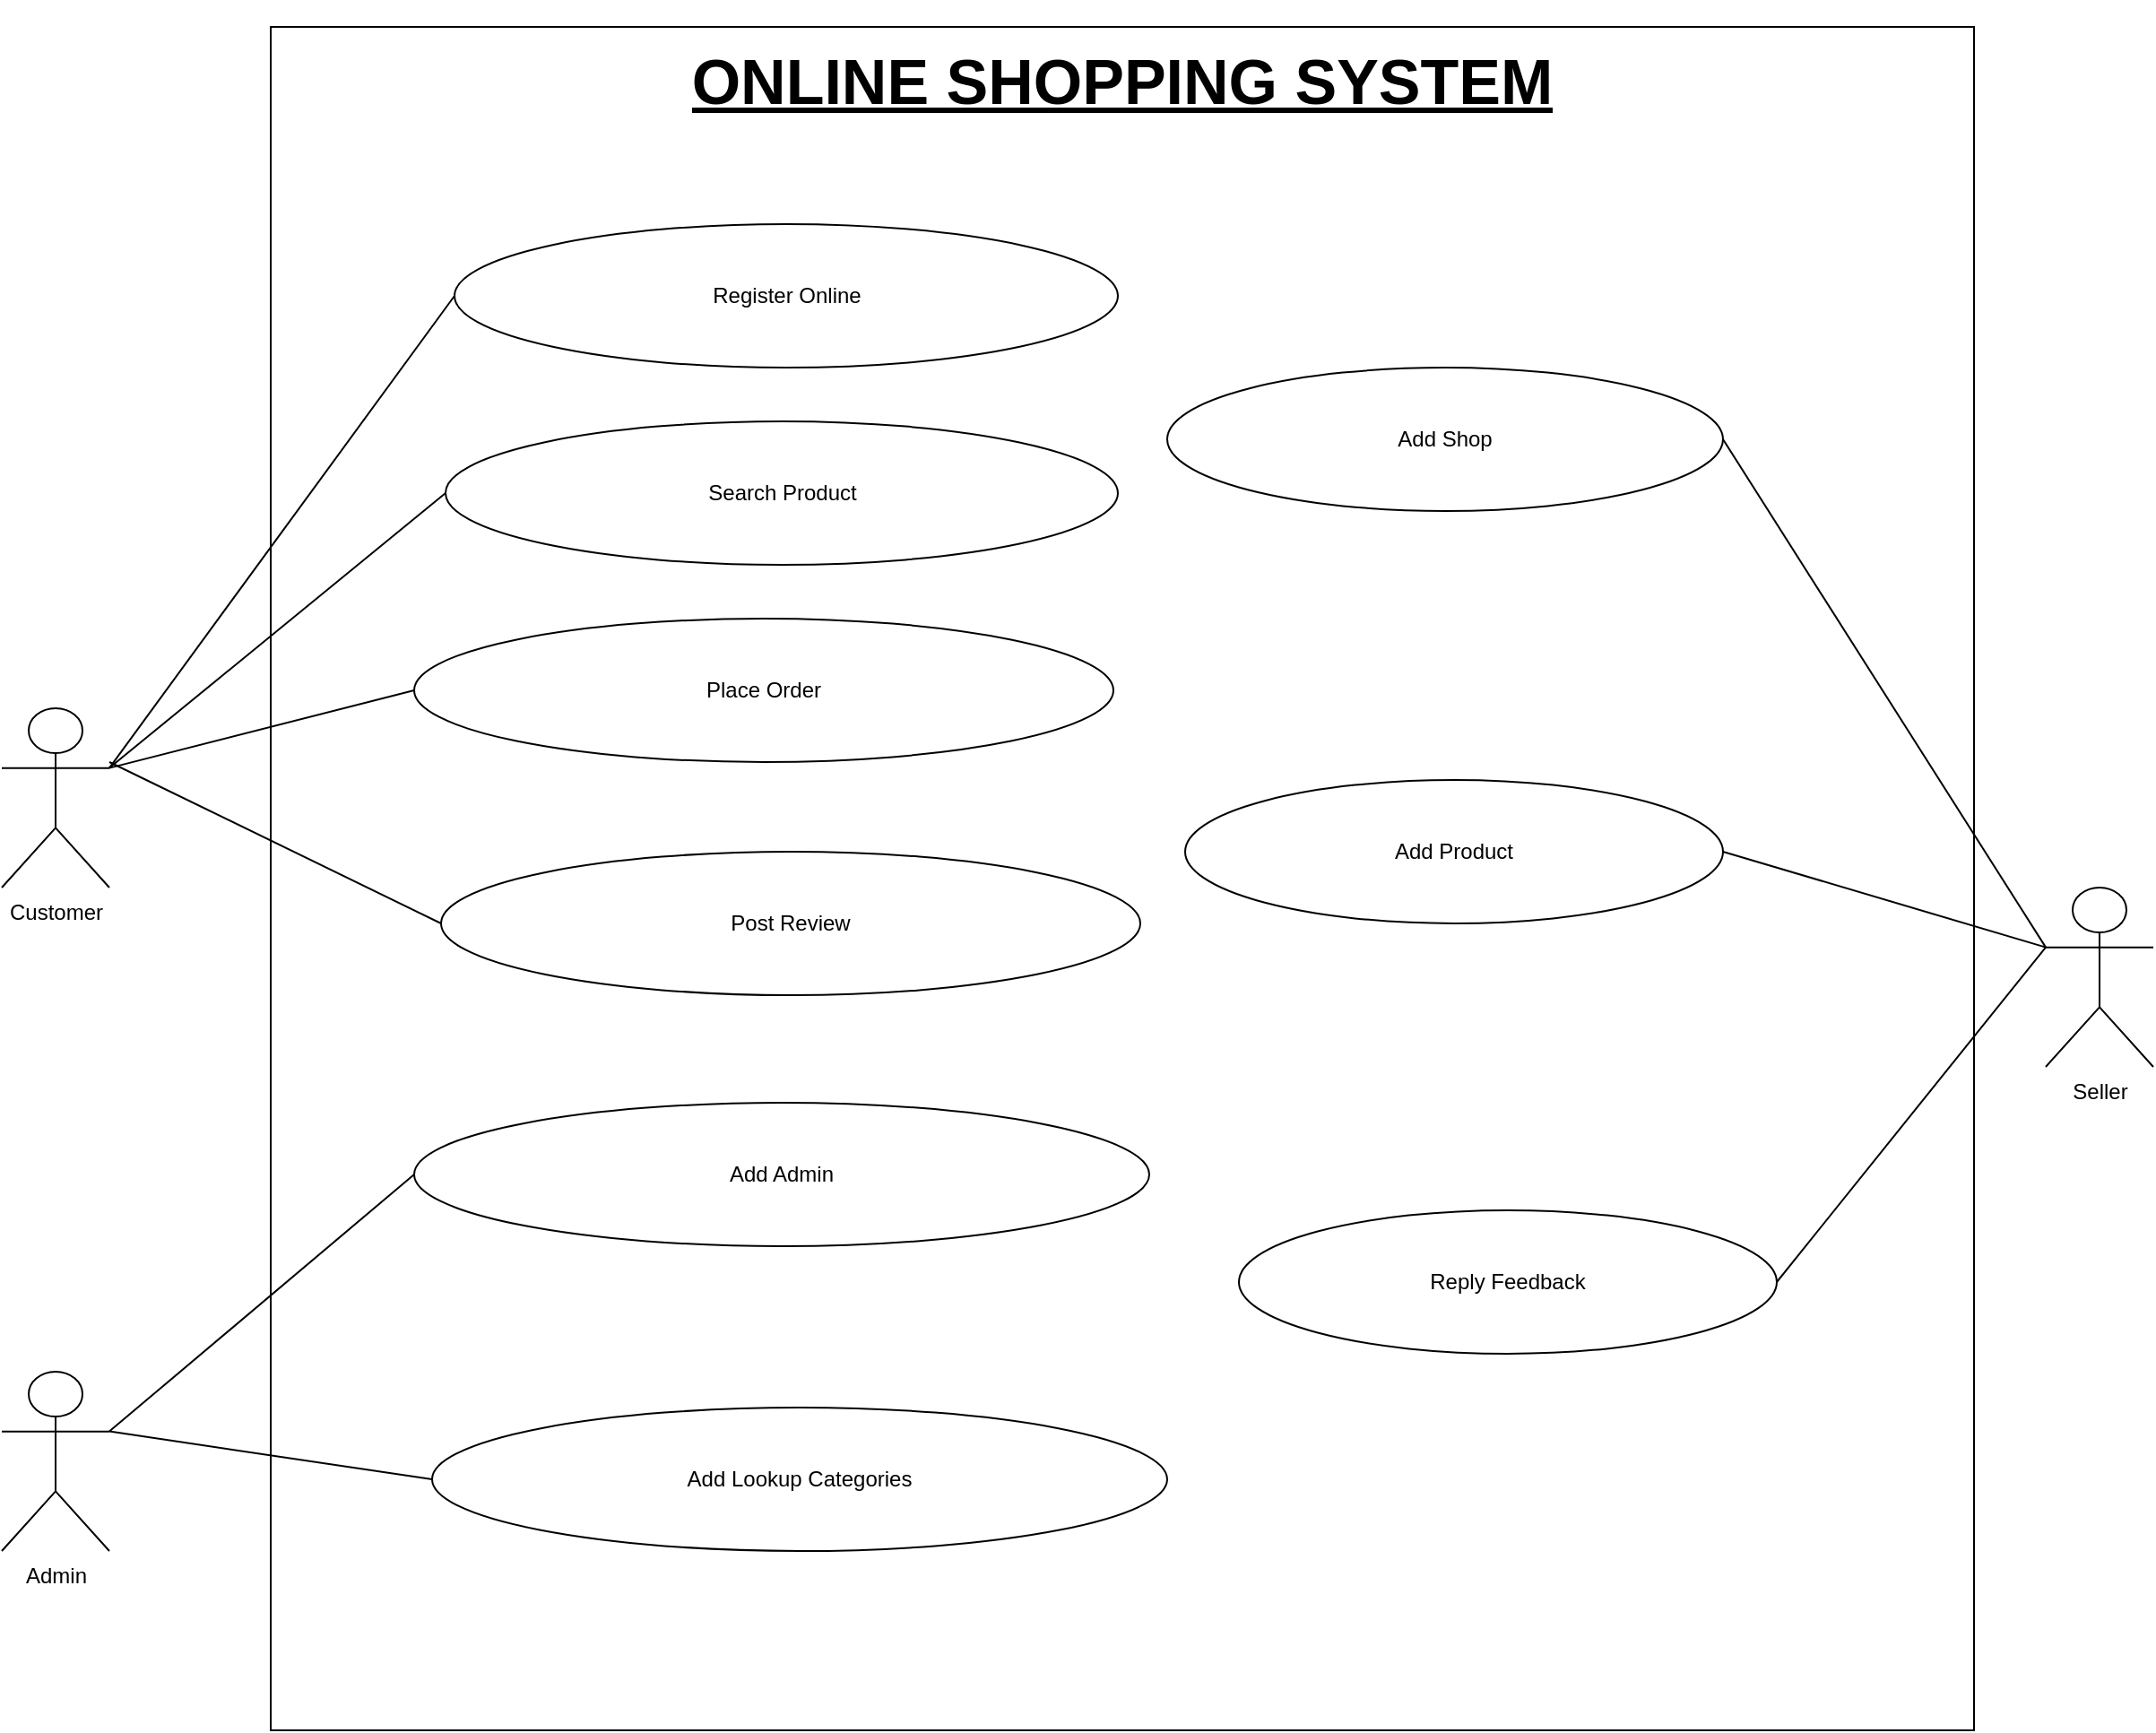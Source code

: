 <mxfile version="20.8.15" type="device"><diagram id="G6QnMUUt4XmfxBZcOG8-" name="Page-1"><mxGraphModel dx="1867" dy="768" grid="1" gridSize="10" guides="1" tooltips="1" connect="1" arrows="1" fold="1" page="1" pageScale="1" pageWidth="1100" pageHeight="850" math="0" shadow="0"><root><mxCell id="0"/><mxCell id="1" parent="0"/><mxCell id="fWtYeqt3amqh9H3ykO3M-1" value="Customer" style="shape=umlActor;verticalLabelPosition=bottom;verticalAlign=top;html=1;outlineConnect=0;" parent="1" vertex="1"><mxGeometry x="60" y="460" width="60" height="100" as="geometry"/></mxCell><mxCell id="fWtYeqt3amqh9H3ykO3M-2" value="Admin" style="shape=umlActor;verticalLabelPosition=bottom;verticalAlign=top;html=1;outlineConnect=0;" parent="1" vertex="1"><mxGeometry x="60" y="830" width="60" height="100" as="geometry"/></mxCell><mxCell id="fWtYeqt3amqh9H3ykO3M-7" value="" style="whiteSpace=wrap;html=1;aspect=fixed;" parent="1" vertex="1"><mxGeometry x="210" y="80" width="950" height="950" as="geometry"/></mxCell><mxCell id="fWtYeqt3amqh9H3ykO3M-9" value="Search Product" style="ellipse;whiteSpace=wrap;html=1;" parent="1" vertex="1"><mxGeometry x="307.5" y="300" width="375" height="80" as="geometry"/></mxCell><mxCell id="fWtYeqt3amqh9H3ykO3M-10" value="Place Order" style="ellipse;whiteSpace=wrap;html=1;" parent="1" vertex="1"><mxGeometry x="290" y="410" width="390" height="80" as="geometry"/></mxCell><mxCell id="fWtYeqt3amqh9H3ykO3M-12" value="Add Shop" style="ellipse;whiteSpace=wrap;html=1;" parent="1" vertex="1"><mxGeometry x="710" y="270" width="310" height="80" as="geometry"/></mxCell><mxCell id="fWtYeqt3amqh9H3ykO3M-13" value="Add Product" style="ellipse;whiteSpace=wrap;html=1;" parent="1" vertex="1"><mxGeometry x="720" y="500" width="300" height="80" as="geometry"/></mxCell><mxCell id="fWtYeqt3amqh9H3ykO3M-17" value="Add Admin" style="ellipse;whiteSpace=wrap;html=1;" parent="1" vertex="1"><mxGeometry x="290" y="680" width="410" height="80" as="geometry"/></mxCell><mxCell id="fWtYeqt3amqh9H3ykO3M-18" value="Add Lookup Categories" style="ellipse;whiteSpace=wrap;html=1;" parent="1" vertex="1"><mxGeometry x="300" y="850" width="410" height="80" as="geometry"/></mxCell><mxCell id="fWtYeqt3amqh9H3ykO3M-26" value="" style="endArrow=none;html=1;rounded=0;entryX=1;entryY=0.5;entryDx=0;entryDy=0;exitX=0;exitY=0.333;exitDx=0;exitDy=0;exitPerimeter=0;" parent="1" source="fWtYeqt3amqh9H3ykO3M-11" target="fWtYeqt3amqh9H3ykO3M-12" edge="1"><mxGeometry width="50" height="50" relative="1" as="geometry"><mxPoint x="980" y="560" as="sourcePoint"/><mxPoint x="630" y="530" as="targetPoint"/></mxGeometry></mxCell><mxCell id="fWtYeqt3amqh9H3ykO3M-27" value="" style="endArrow=none;html=1;rounded=0;exitX=0;exitY=0.333;exitDx=0;exitDy=0;exitPerimeter=0;entryX=1;entryY=0.5;entryDx=0;entryDy=0;" parent="1" source="fWtYeqt3amqh9H3ykO3M-11" target="fWtYeqt3amqh9H3ykO3M-13" edge="1"><mxGeometry width="50" height="50" relative="1" as="geometry"><mxPoint x="990" y="562.609" as="sourcePoint"/><mxPoint x="790" y="380" as="targetPoint"/></mxGeometry></mxCell><mxCell id="fWtYeqt3amqh9H3ykO3M-49" value="Reply Feedback" style="ellipse;whiteSpace=wrap;html=1;" parent="1" vertex="1"><mxGeometry x="750" y="740" width="300" height="80" as="geometry"/></mxCell><mxCell id="fWtYeqt3amqh9H3ykO3M-57" value="ONLINE SHOPPING SYSTEM" style="text;html=1;strokeColor=none;fillColor=none;spacing=5;spacingTop=-20;whiteSpace=wrap;overflow=hidden;rounded=0;align=center;verticalAlign=middle;fontSize=35;fontStyle=5" parent="1" vertex="1"><mxGeometry x="210" y="80" width="950" height="80" as="geometry"/></mxCell><mxCell id="fWtYeqt3amqh9H3ykO3M-58" value="Register Online" style="ellipse;whiteSpace=wrap;html=1;" parent="1" vertex="1"><mxGeometry x="312.5" y="190" width="370" height="80" as="geometry"/></mxCell><mxCell id="pUY_gRcS1f-Rp9HivVJX-1" value="Post Review" style="ellipse;whiteSpace=wrap;html=1;" vertex="1" parent="1"><mxGeometry x="305" y="540" width="390" height="80" as="geometry"/></mxCell><mxCell id="pUY_gRcS1f-Rp9HivVJX-5" value="" style="endArrow=none;html=1;rounded=0;entryX=1;entryY=0.5;entryDx=0;entryDy=0;exitX=0;exitY=0.333;exitDx=0;exitDy=0;exitPerimeter=0;" edge="1" parent="1" source="fWtYeqt3amqh9H3ykO3M-11" target="fWtYeqt3amqh9H3ykO3M-49"><mxGeometry width="50" height="50" relative="1" as="geometry"><mxPoint x="1270" y="553" as="sourcePoint"/><mxPoint x="1050" y="800" as="targetPoint"/></mxGeometry></mxCell><mxCell id="fWtYeqt3amqh9H3ykO3M-11" value="Seller" style="shape=umlActor;verticalLabelPosition=bottom;verticalAlign=top;html=1;outlineConnect=0;" parent="1" vertex="1"><mxGeometry x="1200" y="560" width="60" height="100" as="geometry"/></mxCell><mxCell id="pUY_gRcS1f-Rp9HivVJX-11" value="" style="endArrow=none;html=1;rounded=0;entryX=1;entryY=0.333;entryDx=0;entryDy=0;exitX=0;exitY=0.5;exitDx=0;exitDy=0;entryPerimeter=0;" edge="1" parent="1" source="fWtYeqt3amqh9H3ykO3M-58" target="fWtYeqt3amqh9H3ykO3M-1"><mxGeometry width="50" height="50" relative="1" as="geometry"><mxPoint x="280" y="443.333" as="sourcePoint"/><mxPoint x="120.0" y="500" as="targetPoint"/></mxGeometry></mxCell><mxCell id="pUY_gRcS1f-Rp9HivVJX-12" value="" style="endArrow=none;html=1;rounded=0;entryX=1;entryY=0.333;entryDx=0;entryDy=0;exitX=0;exitY=0.5;exitDx=0;exitDy=0;entryPerimeter=0;" edge="1" parent="1" source="fWtYeqt3amqh9H3ykO3M-9" target="fWtYeqt3amqh9H3ykO3M-1"><mxGeometry width="50" height="50" relative="1" as="geometry"><mxPoint x="320" y="200" as="sourcePoint"/><mxPoint x="130.0" y="503.333" as="targetPoint"/></mxGeometry></mxCell><mxCell id="pUY_gRcS1f-Rp9HivVJX-13" value="" style="endArrow=none;html=1;rounded=0;entryX=1;entryY=0.333;entryDx=0;entryDy=0;exitX=0;exitY=0.5;exitDx=0;exitDy=0;entryPerimeter=0;" edge="1" parent="1" source="fWtYeqt3amqh9H3ykO3M-10" target="fWtYeqt3amqh9H3ykO3M-1"><mxGeometry width="50" height="50" relative="1" as="geometry"><mxPoint x="310" y="290" as="sourcePoint"/><mxPoint x="130.0" y="503.333" as="targetPoint"/></mxGeometry></mxCell><mxCell id="pUY_gRcS1f-Rp9HivVJX-14" value="" style="endArrow=none;html=1;rounded=0;exitX=0;exitY=0.5;exitDx=0;exitDy=0;" edge="1" parent="1" source="pUY_gRcS1f-Rp9HivVJX-1"><mxGeometry width="50" height="50" relative="1" as="geometry"><mxPoint x="300" y="460" as="sourcePoint"/><mxPoint x="120" y="490" as="targetPoint"/></mxGeometry></mxCell><mxCell id="pUY_gRcS1f-Rp9HivVJX-20" value="" style="endArrow=none;html=1;rounded=0;exitX=0;exitY=0.5;exitDx=0;exitDy=0;entryX=1;entryY=0.333;entryDx=0;entryDy=0;entryPerimeter=0;" edge="1" parent="1" source="fWtYeqt3amqh9H3ykO3M-18" target="fWtYeqt3amqh9H3ykO3M-2"><mxGeometry width="50" height="50" relative="1" as="geometry"><mxPoint x="310" y="750" as="sourcePoint"/><mxPoint x="140.0" y="510" as="targetPoint"/></mxGeometry></mxCell><mxCell id="pUY_gRcS1f-Rp9HivVJX-21" value="" style="endArrow=none;html=1;rounded=0;exitX=0;exitY=0.5;exitDx=0;exitDy=0;entryX=1;entryY=0.333;entryDx=0;entryDy=0;entryPerimeter=0;" edge="1" parent="1" source="fWtYeqt3amqh9H3ykO3M-17" target="fWtYeqt3amqh9H3ykO3M-2"><mxGeometry width="50" height="50" relative="1" as="geometry"><mxPoint x="310" y="896.67" as="sourcePoint"/><mxPoint x="130.0" y="790.003" as="targetPoint"/></mxGeometry></mxCell></root></mxGraphModel></diagram></mxfile>
